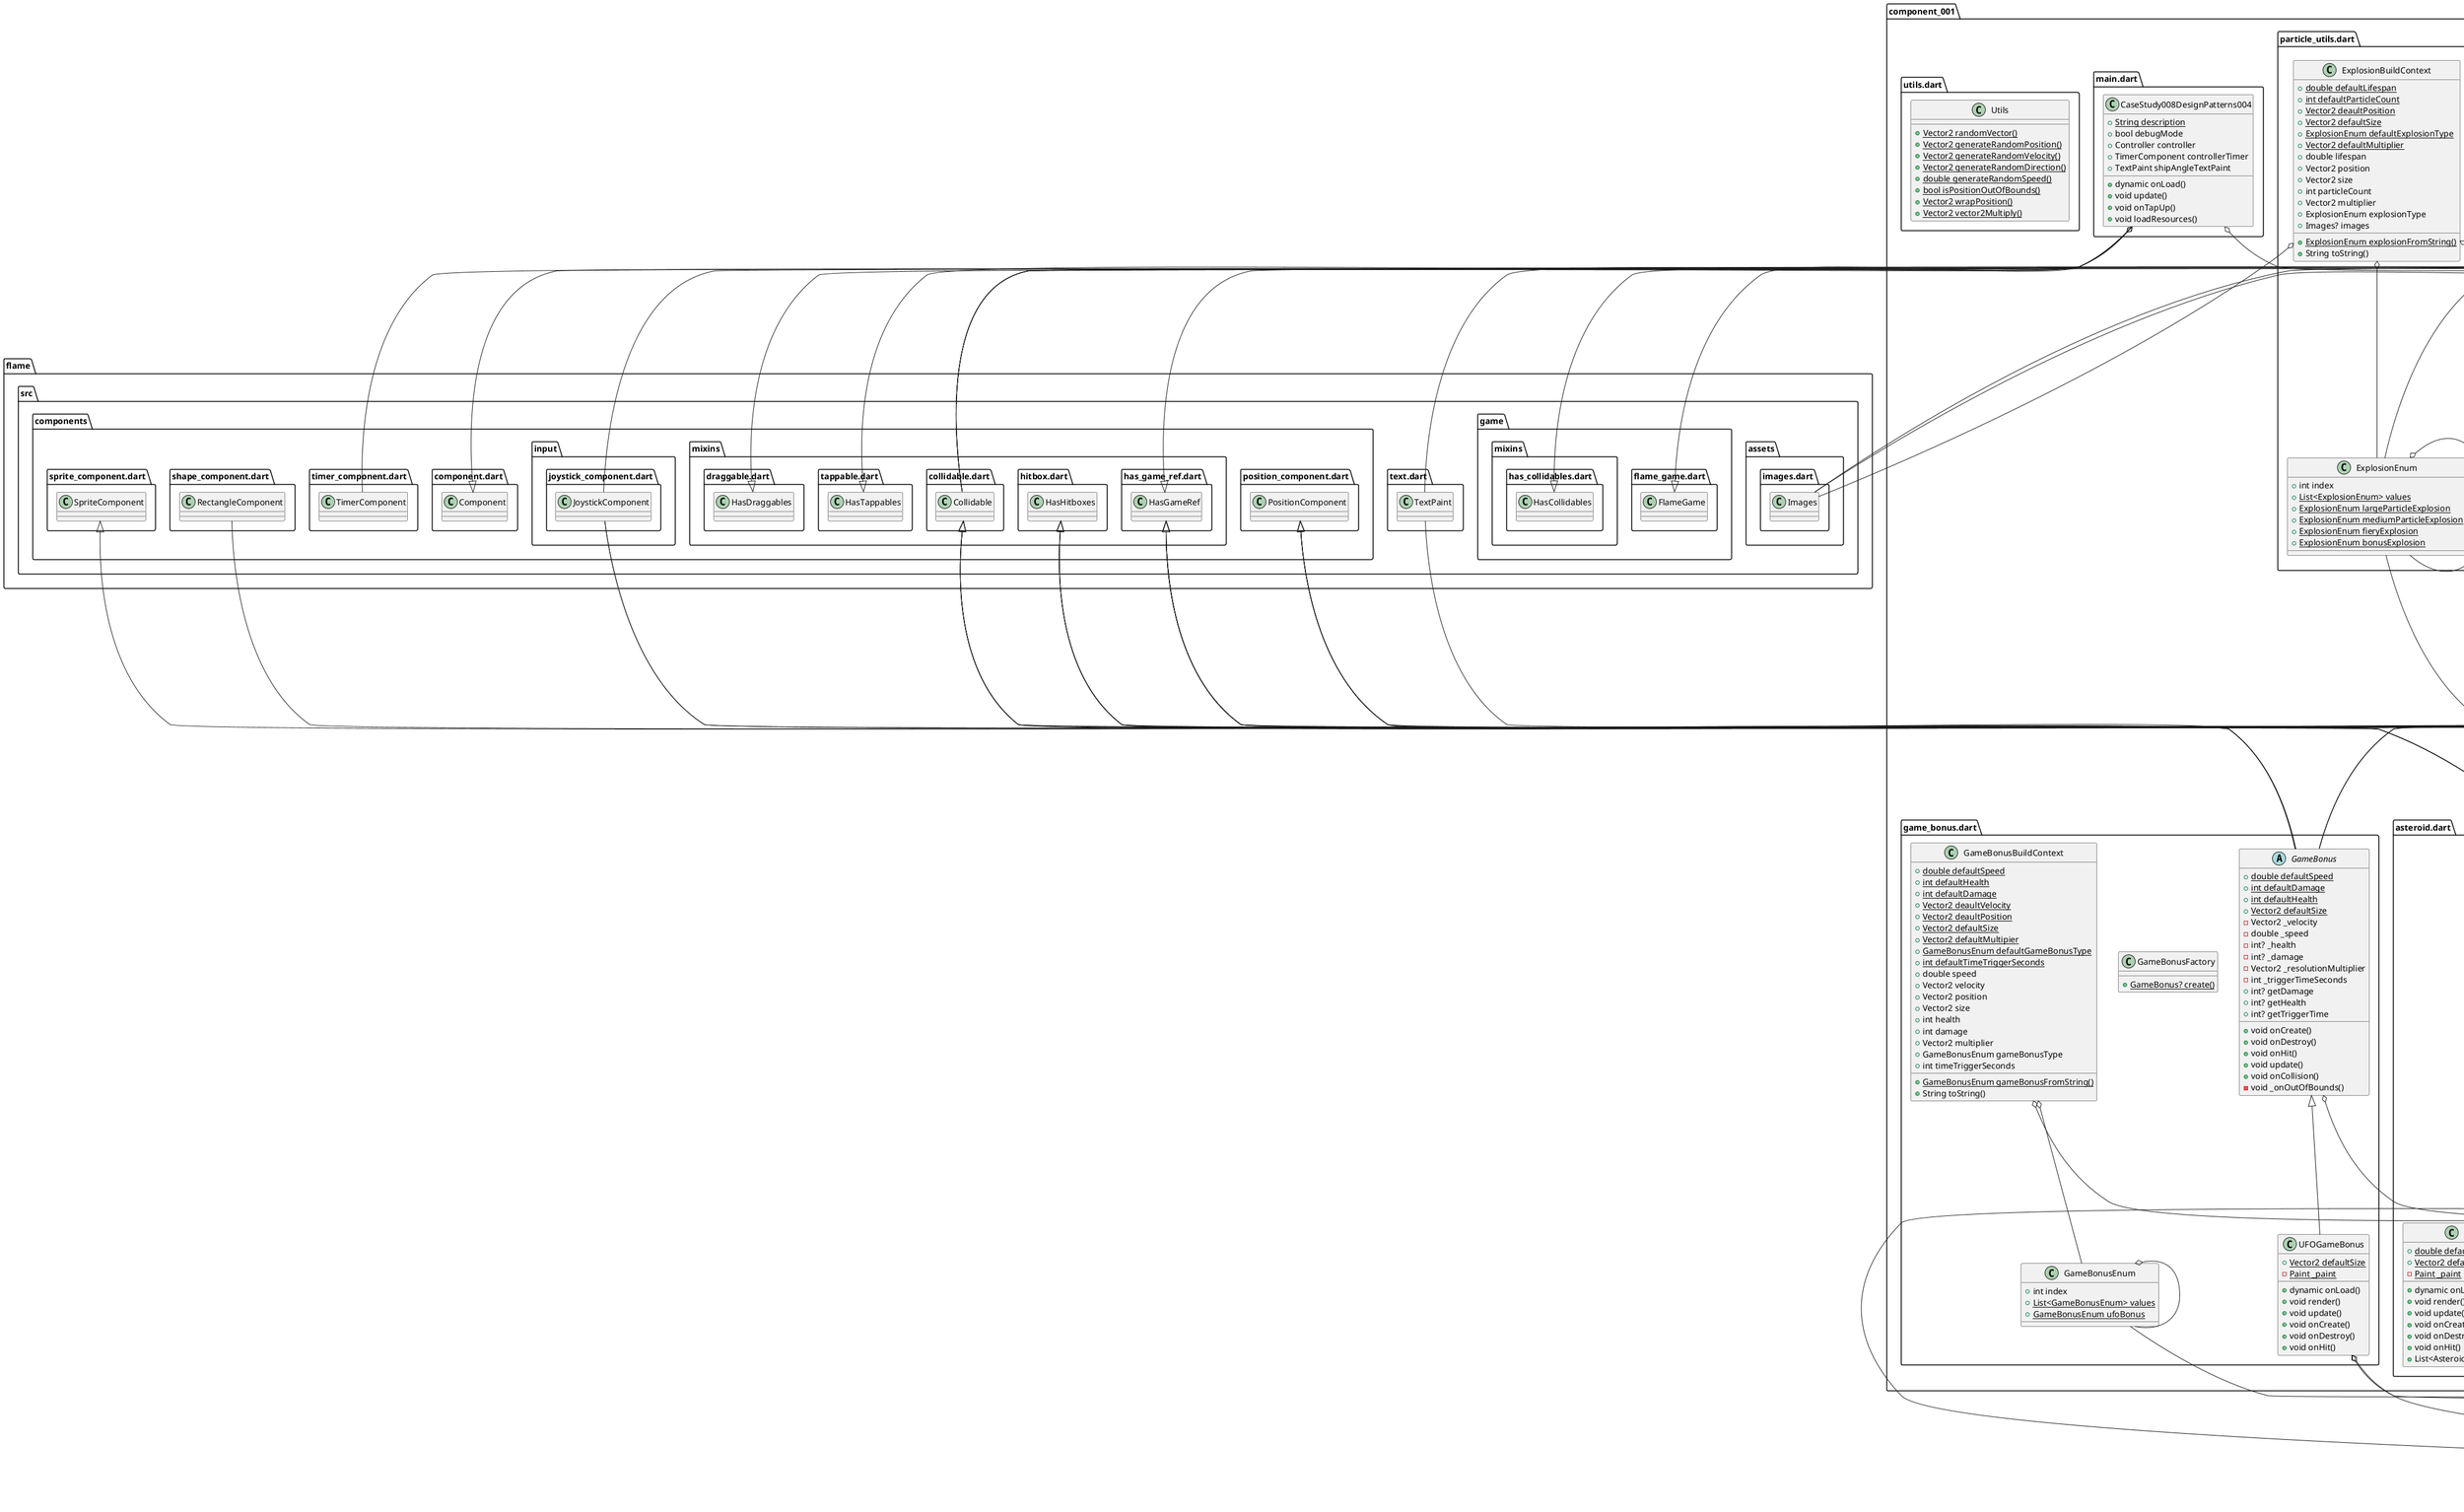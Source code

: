 @startuml
set namespaceSeparator ::

abstract class "component_001::asteroid.dart::Asteroid" {
  {static} +double defaultSpeed
  {static} +int defaultDamage
  {static} +int defaultHealth
  {static} +Vector2 defaultSize
  -Vector2 _velocity
  -double _speed
  -int? _health
  -int? _damage
  -Vector2 _resolutionMultiplier
  +int? getDamage
  +int? getHealth
  +Vector2 getVelocity
  +void onCollision()
  +void onCreate()
  +void onDestroy()
  +void onHit()
  +bool canBeSplit()
  +List<AsteroidEnum> getSplitAsteroids()
  +Vector2 getNextPosition()
  +String toString()
}

"component_001::asteroid.dart::Asteroid" o-- "vector_math::vector_math_64.dart::Vector2"
"flame::src::components::position_component.dart::PositionComponent" <|-- "component_001::asteroid.dart::Asteroid"
"flame::src::components::mixins::hitbox.dart::HasHitboxes" <|-- "component_001::asteroid.dart::Asteroid"
"flame::src::components::mixins::collidable.dart::Collidable" <|-- "component_001::asteroid.dart::Asteroid"
"flame::src::components::mixins::has_game_ref.dart::HasGameRef" <|-- "component_001::asteroid.dart::Asteroid"

class "component_001::asteroid.dart::SmallAsteroid" {
  {static} +double defaultSpeed
  {static} +Vector2 defaultSize
  {static} -Paint _paint
  +dynamic onLoad()
  +void render()
  +void update()
  +void onCreate()
  +void onDestroy()
  +void onHit()
}

"component_001::asteroid.dart::SmallAsteroid" o-- "vector_math::vector_math_64.dart::Vector2"
"component_001::asteroid.dart::SmallAsteroid" o-- "dart::ui::Paint"
"component_001::asteroid.dart::Asteroid" <|-- "component_001::asteroid.dart::SmallAsteroid"

class "component_001::asteroid.dart::MediumAsteroid" {
  {static} +double defaultSpeed
  {static} +Vector2 defaultSize
  {static} -Paint _paint
  +dynamic onLoad()
  +void render()
  +void update()
  +void onCreate()
  +void onDestroy()
  +void onHit()
  +List<AsteroidEnum> getSplitAsteroids()
}

"component_001::asteroid.dart::MediumAsteroid" o-- "vector_math::vector_math_64.dart::Vector2"
"component_001::asteroid.dart::MediumAsteroid" o-- "dart::ui::Paint"
"component_001::asteroid.dart::Asteroid" <|-- "component_001::asteroid.dart::MediumAsteroid"

class "component_001::asteroid.dart::LargeAsteroid" {
  {static} +double defaultSpeed
  {static} +Vector2 defaultSize
  {static} -Paint _paint
  +dynamic onLoad()
  +void render()
  +void update()
  +void onCreate()
  +void onDestroy()
  +void onHit()
  +List<AsteroidEnum> getSplitAsteroids()
}

"component_001::asteroid.dart::LargeAsteroid" o-- "vector_math::vector_math_64.dart::Vector2"
"component_001::asteroid.dart::LargeAsteroid" o-- "dart::ui::Paint"
"component_001::asteroid.dart::Asteroid" <|-- "component_001::asteroid.dart::LargeAsteroid"

class "component_001::asteroid.dart::AsteroidFactory" {
  {static} +Asteroid create()
}

class "component_001::asteroid.dart::AsteroidBuildContext" {
  {static} +double defaultSpeed
  {static} +int defaultHealth
  {static} +int defaultDamage
  {static} +Vector2 deaultVelocity
  {static} +Vector2 deaultPosition
  {static} +Vector2 defaultSize
  {static} +AsteroidEnum defaultAsteroidType
  {static} +Vector2 defaultMultiplier
  +double speed
  +Vector2 velocity
  +Vector2 position
  +Vector2 size
  +int health
  +int damage
  +Vector2 multiplier
  +AsteroidEnum asteroidType
  {static} +AsteroidEnum asteroidFromString()
  +String toString()
}

"component_001::asteroid.dart::AsteroidBuildContext" o-- "vector_math::vector_math_64.dart::Vector2"
"component_001::asteroid.dart::AsteroidBuildContext" o-- "component_001::asteroid.dart::AsteroidEnum"

class "component_001::asteroid.dart::AsteroidEnum" {
  +int index
  {static} +List<AsteroidEnum> values
  {static} +AsteroidEnum largeAsteroid
  {static} +AsteroidEnum mediumAsteroid
  {static} +AsteroidEnum smallAsteroid
}

"component_001::asteroid.dart::AsteroidEnum" o-- "component_001::asteroid.dart::AsteroidEnum"
"dart::core::Enum" <|-- "component_001::asteroid.dart::AsteroidEnum"

abstract class "component_001::bullet.dart::Bullet" {
  {static} +double defaultSpeed
  {static} +int defaultDamage
  {static} +int defaultHealth
  {static} +Vector2 defaulSize
  -Vector2 _velocity
  -double _speed
  -int? _health
  -int? _damage
  +int? getDamage
  +int? getHealth
  +void update()
  +void onCreate()
  +void onDestroy()
  +void onHit()
  -void _onOutOfBounds()
}

"component_001::bullet.dart::Bullet" o-- "vector_math::vector_math_64.dart::Vector2"
"flame::src::components::position_component.dart::PositionComponent" <|-- "component_001::bullet.dart::Bullet"
"flame::src::components::mixins::has_game_ref.dart::HasGameRef" <|-- "component_001::bullet.dart::Bullet"
"flame::src::components::mixins::hitbox.dart::HasHitboxes" <|-- "component_001::bullet.dart::Bullet"
"flame::src::components::mixins::collidable.dart::Collidable" <|-- "component_001::bullet.dart::Bullet"

class "component_001::bullet.dart::FastBullet" {
  {static} +double defaultSpeed
  {static} +Vector2 defaultSize
  {static} -Paint _paint
  +dynamic onLoad()
  +void render()
  +void update()
  +void onCreate()
  +void onDestroy()
  +void onHit()
}

"component_001::bullet.dart::FastBullet" o-- "vector_math::vector_math_64.dart::Vector2"
"component_001::bullet.dart::FastBullet" o-- "dart::ui::Paint"
"component_001::bullet.dart::Bullet" <|-- "component_001::bullet.dart::FastBullet"

class "component_001::bullet.dart::SlowBullet" {
  {static} +double defaultSpeed
  {static} +Vector2 defaultSize
  {static} -Paint _paint
  +dynamic onLoad()
  +void render()
  +void update()
  +void onCreate()
  +void onDestroy()
  +void onHit()
}

"component_001::bullet.dart::SlowBullet" o-- "vector_math::vector_math_64.dart::Vector2"
"component_001::bullet.dart::SlowBullet" o-- "dart::ui::Paint"
"component_001::bullet.dart::Bullet" <|-- "component_001::bullet.dart::SlowBullet"

class "component_001::bullet.dart::BulletFactory" {
  {static} +Bullet create()
}

class "component_001::bullet.dart::BulletBuildContext" {
  {static} +double defaultSpeed
  {static} +int defaultHealth
  {static} +int defaultDamage
  {static} +Vector2 deaultVelocity
  {static} +Vector2 deaultPosition
  {static} +Vector2 defaultSize
  {static} +BulletEnum defaultBulletType
  +double speed
  +Vector2 velocity
  +Vector2 position
  +Vector2 size
  +int health
  +int damage
  +BulletEnum bulletType
}

"component_001::bullet.dart::BulletBuildContext" o-- "vector_math::vector_math_64.dart::Vector2"
"component_001::bullet.dart::BulletBuildContext" o-- "component_001::bullet.dart::BulletEnum"

class "component_001::bullet.dart::BulletEnum" {
  +int index
  {static} +List<BulletEnum> values
  {static} +BulletEnum slowBullet
  {static} +BulletEnum fastBullet
}

"component_001::bullet.dart::BulletEnum" o-- "component_001::bullet.dart::BulletEnum"
"dart::core::Enum" <|-- "component_001::bullet.dart::BulletEnum"

class "component_001::command.dart::Broker" {
  -List<Command> _commandList
  -List<Command> _pendingCommandList
  -List<Command> _duplicatesWatcher
  +void addCommand()
  +void process()
}

abstract class "component_001::command.dart::Command" {
  -Controller _controller
  -Controller _getController()
  +void addToController()
  +void execute()
  +String getTitle()
  +String getId()
  +bool mustBeUnique()
}

"component_001::command.dart::Command" o-- "component_001::controller.dart::Controller"

class "component_001::command.dart::UserTapUpCommand" {
  +SpaceShip player
  +void execute()
  +String getTitle()
}

"component_001::command.dart::UserTapUpCommand" o-- "component_001::spaceship.dart::SpaceShip"
"component_001::command.dart::Command" <|-- "component_001::command.dart::UserTapUpCommand"

class "component_001::command.dart::BulletFiredCommand" {
  +void execute()
  +String getTitle()
}

"component_001::command.dart::Command" <|-- "component_001::command.dart::BulletFiredCommand"

class "component_001::command.dart::BulletDestroyCommand" {
  +Bullet targetBullet
  +void execute()
  +String getTitle()
}

"component_001::command.dart::BulletDestroyCommand" o-- "component_001::bullet.dart::Bullet"
"component_001::command.dart::Command" <|-- "component_001::command.dart::BulletDestroyCommand"

class "component_001::command.dart::BulletFiredSoundCommand" {
  +void execute()
  +String getTitle()
}

"component_001::command.dart::Command" <|-- "component_001::command.dart::BulletFiredSoundCommand"

class "component_001::command.dart::BulletCollisionCommand" {
  +Bullet targetBullet
  +Collidable collisionObject
  +void execute()
  +String getTitle()
  +String getId()
  +bool mustBeUnique()
}

"component_001::command.dart::BulletCollisionCommand" o-- "component_001::bullet.dart::Bullet"
"component_001::command.dart::BulletCollisionCommand" o-- "flame::src::components::mixins::collidable.dart::Collidable"
"component_001::command.dart::Command" <|-- "component_001::command.dart::BulletCollisionCommand"

class "component_001::command.dart::AsteroidCollisionCommand" {
  -Asteroid _targetAsteroid
  -Collidable _collisionObject
  -Vector2? _collisionPosition
  +void execute()
  +String getTitle()
}

"component_001::command.dart::AsteroidCollisionCommand" o-- "component_001::asteroid.dart::Asteroid"
"component_001::command.dart::AsteroidCollisionCommand" o-- "flame::src::components::mixins::collidable.dart::Collidable"
"component_001::command.dart::AsteroidCollisionCommand" o-- "vector_math::vector_math_64.dart::Vector2"
"component_001::command.dart::Command" <|-- "component_001::command.dart::AsteroidCollisionCommand"

class "component_001::command.dart::UpdateScoreboardShotFiredCommand" {
  -ScoreBoard _scoreboard
  +void execute()
  +String getTitle()
}

"component_001::command.dart::UpdateScoreboardShotFiredCommand" o-- "component_001::scoreboard.dart::ScoreBoard"
"component_001::command.dart::Command" <|-- "component_001::command.dart::UpdateScoreboardShotFiredCommand"

class "component_001::command.dart::UpdateScoreboardScoreCommand" {
  -ScoreBoard _scoreboard
  +void execute()
  +String getTitle()
}

"component_001::command.dart::UpdateScoreboardScoreCommand" o-- "component_001::scoreboard.dart::ScoreBoard"
"component_001::command.dart::Command" <|-- "component_001::command.dart::UpdateScoreboardScoreCommand"

class "component_001::command.dart::UpdateScoreboardLevelInfoCommand" {
  -ScoreBoard _scoreboard
  +void execute()
  +String getTitle()
}

"component_001::command.dart::UpdateScoreboardLevelInfoCommand" o-- "component_001::scoreboard.dart::ScoreBoard"
"component_001::command.dart::Command" <|-- "component_001::command.dart::UpdateScoreboardLevelInfoCommand"

class "component_001::command.dart::UpdateScoreboardTimePassageInfoCommand" {
  -ScoreBoard _scoreboard
  +void execute()
  +String getTitle()
}

"component_001::command.dart::UpdateScoreboardTimePassageInfoCommand" o-- "component_001::scoreboard.dart::ScoreBoard"
"component_001::command.dart::Command" <|-- "component_001::command.dart::UpdateScoreboardTimePassageInfoCommand"

class "component_001::command.dart::PlayerCollisionCommand" {
  +SpaceShip targetPlayer
  +Collidable collisionObject
  +void execute()
  +String getTitle()
}

"component_001::command.dart::PlayerCollisionCommand" o-- "component_001::spaceship.dart::SpaceShip"
"component_001::command.dart::PlayerCollisionCommand" o-- "flame::src::components::mixins::collidable.dart::Collidable"
"component_001::command.dart::Command" <|-- "component_001::command.dart::PlayerCollisionCommand"

class "component_001::command.dart::PlayerRemoveLifeCommand" {
  +void execute()
  +String getTitle()
}

"component_001::command.dart::Command" <|-- "component_001::command.dart::PlayerRemoveLifeCommand"

class "component_001::command.dart::GameOverCommand" {
  +void execute()
  +String getTitle()
}

"component_001::command.dart::Command" <|-- "component_001::command.dart::GameOverCommand"

class "component_001::command.dart::GameBonusDestroyCommand" {
  +GameBonus targetBonus
  +void execute()
  +String getTitle()
}

"component_001::command.dart::GameBonusDestroyCommand" o-- "component_001::game_bonus.dart::GameBonus"
"component_001::command.dart::Command" <|-- "component_001::command.dart::GameBonusDestroyCommand"

class "component_001::command.dart::GameBonusCollisionCommand" {
  +GameBonus target
  +Collidable collisionObject
  +void execute()
  +String getTitle()
}

"component_001::command.dart::GameBonusCollisionCommand" o-- "component_001::game_bonus.dart::GameBonus"
"component_001::command.dart::GameBonusCollisionCommand" o-- "flame::src::components::mixins::collidable.dart::Collidable"
"component_001::command.dart::Command" <|-- "component_001::command.dart::GameBonusCollisionCommand"

class "component_001::command.dart::ExplosionOfSpacehipRenderCommand" {
  +void execute()
  +String getTitle()
}

"component_001::command.dart::Command" <|-- "component_001::command.dart::ExplosionOfSpacehipRenderCommand"

class "component_001::command.dart::ExplosionOfDestroyedAsteroidRenderCommand" {
  -Asteroid _target
  +void execute()
  +String getTitle()
}

"component_001::command.dart::ExplosionOfDestroyedAsteroidRenderCommand" o-- "component_001::asteroid.dart::Asteroid"
"component_001::command.dart::Command" <|-- "component_001::command.dart::ExplosionOfDestroyedAsteroidRenderCommand"

class "component_001::command.dart::ExplosionOfSplitAsteroidRenderCommand" {
  -Asteroid _target
  +void execute()
  +String getTitle()
}

"component_001::command.dart::ExplosionOfSplitAsteroidRenderCommand" o-- "component_001::asteroid.dart::Asteroid"
"component_001::command.dart::Command" <|-- "component_001::command.dart::ExplosionOfSplitAsteroidRenderCommand"

class "component_001::command.dart::ExplosionOfGameBonusRenderCommand" {
  -GameBonus _target
  +void execute()
  +String getTitle()
}

"component_001::command.dart::ExplosionOfGameBonusRenderCommand" o-- "component_001::game_bonus.dart::GameBonus"
"component_001::command.dart::Command" <|-- "component_001::command.dart::ExplosionOfGameBonusRenderCommand"

class "component_001::controller.dart::Controller" {
  {static} +int defaultNumberOfLives
  {static} +int defaultStartLevel
  {static} +int timeoutPauseInSeconds
  -int _pauseCountdown
  -bool _levelDoneFlag
  -int _respawnCountdown
  -bool _playerDiedFlag
  -Broker _broker
  -JoystickComponent _joystick
  -List<GameLevel> _gameLevels
  -int _currentGameLevelIndex
  +List<dynamic> currLevelObjectStack
  +dynamic jsonData
  -Vector2 _baseResolution
  -Vector2 _resolutionMultiplier
  -ScoreBoard _scoreboard
  +SpaceShip player
  +Images images
  +List<GameLevel> getLevels
  +Vector2 getBaseResolution
  +Vector2 getResoltionMultiplier
  +ScoreBoard getScoreBoard
  +SpaceShip getSpaceship()
  +Images getImagesBroker()
  +dynamic init()
  +void timerNotification()
  +void update()
  +dynamic onLoad()
  +void addCommand()
  +void loadNextGameLevel()
  +void spawnNewPlayer()
  +bool isCurrLevelFinished()
  +bool shouldRespawnPlayer()
}

"component_001::controller.dart::Controller" o-- "component_001::command.dart::Broker"
"component_001::controller.dart::Controller" o-- "flame::src::components::input::joystick_component.dart::JoystickComponent"
"component_001::controller.dart::Controller" o-- "vector_math::vector_math_64.dart::Vector2"
"component_001::controller.dart::Controller" o-- "component_001::scoreboard.dart::ScoreBoard"
"component_001::controller.dart::Controller" o-- "component_001::spaceship.dart::SpaceShip"
"component_001::controller.dart::Controller" o-- "flame::src::assets::images.dart::Images"
"flame::src::components::component.dart::Component" <|-- "component_001::controller.dart::Controller"
"flame::src::components::mixins::has_game_ref.dart::HasGameRef" <|-- "component_001::controller.dart::Controller"

class "component_001::controller.dart::GameLevel" {
  +List<AsteroidBuildContext> asteroidConfig
  +List<GameBonusBuildContext> gameBonusConfig
  -Map<int, GameBonusBuildContext> _gameBonusMap
  +void init()
  +bool shouldSpawnBonus()
  +GameBonusBuildContext? getBonus()
  +String toString()
}

abstract class "component_001::game_bonus.dart::GameBonus" {
  {static} +double defaultSpeed
  {static} +int defaultDamage
  {static} +int defaultHealth
  {static} +Vector2 defaultSize
  -Vector2 _velocity
  -double _speed
  -int? _health
  -int? _damage
  -Vector2 _resolutionMultiplier
  -int _triggerTimeSeconds
  +int? getDamage
  +int? getHealth
  +int? getTriggerTime
  +void onCreate()
  +void onDestroy()
  +void onHit()
  +void update()
  +void onCollision()
  -void _onOutOfBounds()
}

"component_001::game_bonus.dart::GameBonus" o-- "vector_math::vector_math_64.dart::Vector2"
"flame::src::components::position_component.dart::PositionComponent" <|-- "component_001::game_bonus.dart::GameBonus"
"flame::src::components::mixins::hitbox.dart::HasHitboxes" <|-- "component_001::game_bonus.dart::GameBonus"
"flame::src::components::mixins::collidable.dart::Collidable" <|-- "component_001::game_bonus.dart::GameBonus"
"flame::src::components::mixins::has_game_ref.dart::HasGameRef" <|-- "component_001::game_bonus.dart::GameBonus"

class "component_001::game_bonus.dart::UFOGameBonus" {
  {static} +Vector2 defaultSize
  {static} -Paint _paint
  +dynamic onLoad()
  +void render()
  +void update()
  +void onCreate()
  +void onDestroy()
  +void onHit()
}

"component_001::game_bonus.dart::UFOGameBonus" o-- "vector_math::vector_math_64.dart::Vector2"
"component_001::game_bonus.dart::UFOGameBonus" o-- "dart::ui::Paint"
"component_001::game_bonus.dart::GameBonus" <|-- "component_001::game_bonus.dart::UFOGameBonus"

class "component_001::game_bonus.dart::GameBonusFactory" {
  {static} +GameBonus? create()
}

class "component_001::game_bonus.dart::GameBonusBuildContext" {
  {static} +double defaultSpeed
  {static} +int defaultHealth
  {static} +int defaultDamage
  {static} +Vector2 deaultVelocity
  {static} +Vector2 deaultPosition
  {static} +Vector2 defaultSize
  {static} +Vector2 defaultMultipier
  {static} +GameBonusEnum defaultGameBonusType
  {static} +int defaultTimeTriggerSeconds
  +double speed
  +Vector2 velocity
  +Vector2 position
  +Vector2 size
  +int health
  +int damage
  +Vector2 multiplier
  +GameBonusEnum gameBonusType
  +int timeTriggerSeconds
  {static} +GameBonusEnum gameBonusFromString()
  +String toString()
}

"component_001::game_bonus.dart::GameBonusBuildContext" o-- "vector_math::vector_math_64.dart::Vector2"
"component_001::game_bonus.dart::GameBonusBuildContext" o-- "component_001::game_bonus.dart::GameBonusEnum"

class "component_001::game_bonus.dart::GameBonusEnum" {
  +int index
  {static} +List<GameBonusEnum> values
  {static} +GameBonusEnum ufoBonus
}

"component_001::game_bonus.dart::GameBonusEnum" o-- "component_001::game_bonus.dart::GameBonusEnum"
"dart::core::Enum" <|-- "component_001::game_bonus.dart::GameBonusEnum"

class "component_001::json_utils.dart::JSONUtils" {
  {static} +dynamic readJSONInitData()
  {static} +List<GameLevel> extractGameLevels()
  {static} +Vector2 extractBaseGameResolution()
  {static} -List<AsteroidBuildContext> _buildAsteroidData()
  {static} -List<GameBonusBuildContext> _buildGameBonusData()
}

class "component_001::main.dart::CaseStudy008DesignPatterns004" {
  {static} +String description
  +bool debugMode
  +Controller controller
  +TimerComponent controllerTimer
  +TextPaint shipAngleTextPaint
  +dynamic onLoad()
  +void update()
  +void onTapUp()
  +void loadResources()
}

"component_001::main.dart::CaseStudy008DesignPatterns004" o-- "component_001::controller.dart::Controller"
"component_001::main.dart::CaseStudy008DesignPatterns004" o-- "flame::src::components::timer_component.dart::TimerComponent"
"component_001::main.dart::CaseStudy008DesignPatterns004" o-- "flame::src::text.dart::TextPaint"
"flame::src::game::flame_game.dart::FlameGame" <|-- "component_001::main.dart::CaseStudy008DesignPatterns004"
"flame::src::components::mixins::draggable.dart::HasDraggables" <|-- "component_001::main.dart::CaseStudy008DesignPatterns004"
"flame::src::components::mixins::tappable.dart::HasTappables" <|-- "component_001::main.dart::CaseStudy008DesignPatterns004"
"flame::src::game::mixins::has_collidables.dart::HasCollidables" <|-- "component_001::main.dart::CaseStudy008DesignPatterns004"

abstract class "component_001::particle_utils.dart::Explosion" {
  {static} +double defaultLifespan
  {static} +int defaultParticleCount
  {static} +Vector2 deaultPosition
  {static} +Vector2 defaultSize
  {static} +ExplosionEnum defaultExplosionType
  {static} +Vector2 defaultMultiplier
  -double _lifespan
  -Vector2 _position
  -Vector2 _size
  -int _particleCount
  -Vector2 _resolutionMultiplier
  -Images? _images
  +dynamic onCreate()
  +void onHit()
  +ParticleComponent getParticleSimulation()
  +String toString()
}

"component_001::particle_utils.dart::Explosion" o-- "vector_math::vector_math_64.dart::Vector2"
"component_001::particle_utils.dart::Explosion" o-- "component_001::particle_utils.dart::ExplosionEnum"
"component_001::particle_utils.dart::Explosion" o-- "flame::src::assets::images.dart::Images"

class "component_001::particle_utils.dart::ParticleExplosion360" {
  {static} +double defaultLifespan
  {static} +Vector2 defaultSize
  {static} +int defaultParticleCount
  {static} -Paint _paint
  +void onHit()
  +dynamic onCreate()
  +ParticleComponent getParticleSimulation()
}

"component_001::particle_utils.dart::ParticleExplosion360" o-- "vector_math::vector_math_64.dart::Vector2"
"component_001::particle_utils.dart::ParticleExplosion360" o-- "dart::ui::Paint"
"component_001::particle_utils.dart::Explosion" <|-- "component_001::particle_utils.dart::ParticleExplosion360"

class "component_001::particle_utils.dart::ParticleBonusExplosion" {
  {static} +double defaultLifespan
  {static} +Vector2 defaultSize
  {static} +int defaultParticleCount
  {static} -Paint _paint
  +void onHit()
  +dynamic onCreate()
  +ParticleComponent getParticleSimulation()
}

"component_001::particle_utils.dart::ParticleBonusExplosion" o-- "vector_math::vector_math_64.dart::Vector2"
"component_001::particle_utils.dart::ParticleBonusExplosion" o-- "dart::ui::Paint"
"component_001::particle_utils.dart::Explosion" <|-- "component_001::particle_utils.dart::ParticleBonusExplosion"

class "component_001::particle_utils.dart::FieryExplosion" {
  {static} +double defaultLifespan
  {static} +Vector2 defaultSize
  {static} -Paint _paint
  +void onHit()
  +dynamic onCreate()
  +ParticleComponent getParticleSimulation()
  -SpriteAnimation _getBoomAnimation()
}

"component_001::particle_utils.dart::FieryExplosion" o-- "vector_math::vector_math_64.dart::Vector2"
"component_001::particle_utils.dart::FieryExplosion" o-- "dart::ui::Paint"
"component_001::particle_utils.dart::Explosion" <|-- "component_001::particle_utils.dart::FieryExplosion"

class "component_001::particle_utils.dart::ExplosionFactory" {
  {static} +ParticleComponent create()
}

class "component_001::particle_utils.dart::ExplosionBuildContext" {
  {static} +double defaultLifespan
  {static} +int defaultParticleCount
  {static} +Vector2 deaultPosition
  {static} +Vector2 defaultSize
  {static} +ExplosionEnum defaultExplosionType
  {static} +Vector2 defaultMultiplier
  +double lifespan
  +Vector2 position
  +Vector2 size
  +int particleCount
  +Vector2 multiplier
  +ExplosionEnum explosionType
  +Images? images
  {static} +ExplosionEnum explosionFromString()
  +String toString()
}

"component_001::particle_utils.dart::ExplosionBuildContext" o-- "vector_math::vector_math_64.dart::Vector2"
"component_001::particle_utils.dart::ExplosionBuildContext" o-- "component_001::particle_utils.dart::ExplosionEnum"
"component_001::particle_utils.dart::ExplosionBuildContext" o-- "flame::src::assets::images.dart::Images"

class "component_001::particle_utils.dart::ExplosionEnum" {
  +int index
  {static} +List<ExplosionEnum> values
  {static} +ExplosionEnum largeParticleExplosion
  {static} +ExplosionEnum mediumParticleExplosion
  {static} +ExplosionEnum fieryExplosion
  {static} +ExplosionEnum bonusExplosion
}

"component_001::particle_utils.dart::ExplosionEnum" o-- "component_001::particle_utils.dart::ExplosionEnum"
"dart::core::Enum" <|-- "component_001::particle_utils.dart::ExplosionEnum"

class "component_001::scoreboard.dart::ScoreBoard" {
  -int _highScore
  -int _numOfShotsFired
  -int _score
  -int _livesLeft
  -int _currentLevel
  -int _maxLevels
  -int _timeSinceStartInSeconds
  -int _timeSinceStartofLevelInSeconds
  -TextPaint _livesLeftTextPaint
  -TextPaint _passageOfTimePaint
  -TextPaint _scorePaint
  -TextPaint _highScorePaint
  -TextPaint _shotsFiredPaint
  -TextPaint _levelInfoPaint
  +int highScore
  +int lives
  +int level
  +int getLivesLeft
  +int getCurrentLevel
  +int getTimeSinceStart
  +int getTimeSinceStartOfLevel
  +int getScore
  +int getHighScore
  +void addBulletFired()
  +void addBulletsFired()
  +void addScorePoints()
  +void removeLife()
  +void addExtraLife()
  +void addTimeTick()
  +void resetLevelTimer()
  +void progressLevel()
  +void render()
  +String toString()
  +String formatNumberOfLives()
  +String formatLevelData()
}

"component_001::scoreboard.dart::ScoreBoard" o-- "flame::src::text.dart::TextPaint"
"flame::src::components::position_component.dart::PositionComponent" <|-- "component_001::scoreboard.dart::ScoreBoard"
"flame::src::components::mixins::has_game_ref.dart::HasGameRef" <|-- "component_001::scoreboard.dart::ScoreBoard"

abstract class "component_001::spaceship.dart::SpaceShip" {
  {static} +double defaultSpeed
  {static} +double defaultMaxSpeed
  {static} +int defaultDamage
  {static} +int defaultHealth
  {static} +Vector2 defaultSize
  -Vector2 _velocity
  -double _speed
  -int? _health
  -int? _damage
  -Vector2 _resolutionMultiplier
  -double _maxSpeed
  -BulletEnum _currBulletType
  {static} -Paint _paint
  -RectangleComponent _muzzleComponent
  -JoystickComponent _joystick
  +BulletEnum getBulletType
  +RectangleComponent getMuzzleComponent
  +void onCreate()
  +void onDestroy()
  +void onHit()
  +Vector2 getNextPosition()
}

"component_001::spaceship.dart::SpaceShip" o-- "vector_math::vector_math_64.dart::Vector2"
"component_001::spaceship.dart::SpaceShip" o-- "component_001::bullet.dart::BulletEnum"
"component_001::spaceship.dart::SpaceShip" o-- "dart::ui::Paint"
"component_001::spaceship.dart::SpaceShip" o-- "flame::src::components::shape_component.dart::RectangleComponent"
"component_001::spaceship.dart::SpaceShip" o-- "flame::src::components::input::joystick_component.dart::JoystickComponent"
"flame::src::components::sprite_component.dart::SpriteComponent" <|-- "component_001::spaceship.dart::SpaceShip"
"flame::src::components::mixins::has_game_ref.dart::HasGameRef" <|-- "component_001::spaceship.dart::SpaceShip"
"flame::src::components::mixins::hitbox.dart::HasHitboxes" <|-- "component_001::spaceship.dart::SpaceShip"
"flame::src::components::mixins::collidable.dart::Collidable" <|-- "component_001::spaceship.dart::SpaceShip"

class "component_001::spaceship.dart::SimpleSpaceShip" {
  {static} +double defaultSpeed
  {static} +Vector2 defaultSize
  {static} -Paint _paint
  +dynamic onLoad()
  +void update()
  +void onCreate()
  +void onDestroy()
  +void onHit()
}

"component_001::spaceship.dart::SimpleSpaceShip" o-- "vector_math::vector_math_64.dart::Vector2"
"component_001::spaceship.dart::SimpleSpaceShip" o-- "dart::ui::Paint"
"component_001::spaceship.dart::SpaceShip" <|-- "component_001::spaceship.dart::SimpleSpaceShip"

class "component_001::spaceship.dart::SpaceShipFactory" {
  {static} +SpaceShip create()
}

class "component_001::spaceship.dart::PlayerBuildContext" {
  {static} +double defaultSpeed
  {static} +int defaultHealth
  {static} +int defaultDamage
  {static} +Vector2 deaultVelocity
  {static} +Vector2 deaultPosition
  {static} +Vector2 defaultSize
  {static} +SpaceShipEnum defaultSpaceShipType
  {static} +Vector2 defaultMultiplier
  +double speed
  +Vector2 velocity
  +Vector2 position
  +Vector2 size
  +int health
  +int damage
  +Vector2 multiplier
  +SpaceShipEnum spaceShipType
  +JoystickComponent joystick
  {static} +SpaceShipEnum spaceShipFromString()
  +String toString()
}

"component_001::spaceship.dart::PlayerBuildContext" o-- "vector_math::vector_math_64.dart::Vector2"
"component_001::spaceship.dart::PlayerBuildContext" o-- "component_001::spaceship.dart::SpaceShipEnum"
"component_001::spaceship.dart::PlayerBuildContext" o-- "flame::src::components::input::joystick_component.dart::JoystickComponent"

class "component_001::spaceship.dart::SpaceShipEnum" {
  +int index
  {static} +List<SpaceShipEnum> values
  {static} +SpaceShipEnum simpleSpaceShip
}

"component_001::spaceship.dart::SpaceShipEnum" o-- "component_001::spaceship.dart::SpaceShipEnum"
"dart::core::Enum" <|-- "component_001::spaceship.dart::SpaceShipEnum"

class "component_001::utils.dart::Utils" {
  {static} +Vector2 randomVector()
  {static} +Vector2 generateRandomPosition()
  {static} +Vector2 generateRandomVelocity()
  {static} +Vector2 generateRandomDirection()
  {static} +double generateRandomSpeed()
  {static} +bool isPositionOutOfBounds()
  {static} +Vector2 wrapPosition()
  {static} +Vector2 vector2Multiply()
}


@enduml